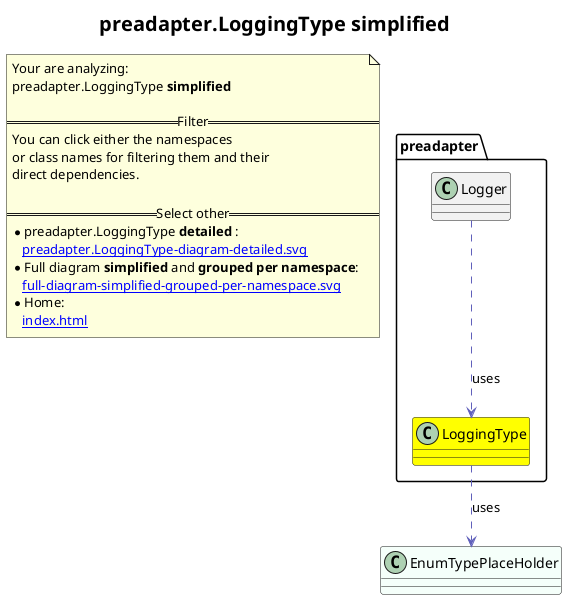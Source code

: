 @startuml
title <size:20>preadapter.LoggingType **simplified** </size>
note "Your are analyzing:\npreadapter.LoggingType **simplified** \n\n==Filter==\nYou can click either the namespaces \nor class names for filtering them and their\ndirect dependencies.\n\n==Select other==\n* preadapter.LoggingType **detailed** :\n   [[preadapter.LoggingType-diagram-detailed.svg]]\n* Full diagram **simplified** and **grouped per namespace**:\n   [[full-diagram-simplified-grouped-per-namespace.svg]]\n* Home:\n   [[index.html]]" as FloatingNote
class EnumTypePlaceHolder [[EnumTypePlaceHolder-diagram-simplified.svg]] #MintCream {
}
class preadapter.LoggingType [[preadapter.LoggingType-diagram-simplified.svg]] #yellow {
}
class preadapter.Logger [[preadapter.Logger-diagram-simplified.svg]]  {
}
 ' *************************************** 
 ' *************************************** 
 ' *************************************** 
' Class relations extracted from namespace:
' 
' Class relations extracted from namespace:
' preadapter
preadapter.LoggingType .[#6060BB].> EnumTypePlaceHolder  : uses 
preadapter.Logger .[#6060BB].> preadapter.LoggingType  : uses 
@enduml